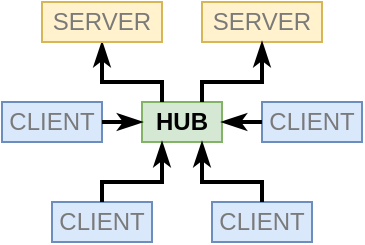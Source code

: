 <mxfile version="15.7.3" type="device"><diagram id="l3Qsct1hvlaSnixKdX3l" name="logo_arrows"><mxGraphModel dx="525" dy="469" grid="1" gridSize="10" guides="1" tooltips="1" connect="1" arrows="1" fold="1" page="1" pageScale="1" pageWidth="1100" pageHeight="850" math="0" shadow="0"><root><mxCell id="0"/><mxCell id="1" parent="0"/><mxCell id="Uj6HhsuObA_8HnNMztdt-1" value="HUB" style="rounded=0;whiteSpace=wrap;html=1;fillColor=#d5e8d4;strokeColor=#82b366;fontStyle=1" parent="1" vertex="1"><mxGeometry x="400" y="230" width="40" height="20" as="geometry"/></mxCell><mxCell id="Uj6HhsuObA_8HnNMztdt-2" value="CLIENT" style="rounded=0;whiteSpace=wrap;html=1;fillColor=#dae8fc;strokeColor=#6c8ebf;fontColor=#7A7A7A;" parent="1" vertex="1"><mxGeometry x="355" y="280" width="50" height="20" as="geometry"/></mxCell><mxCell id="Uj6HhsuObA_8HnNMztdt-3" value="CLIENT" style="rounded=0;whiteSpace=wrap;html=1;fillColor=#dae8fc;strokeColor=#6c8ebf;fontColor=#7A7A7A;" parent="1" vertex="1"><mxGeometry x="435" y="280" width="50" height="20" as="geometry"/></mxCell><mxCell id="Uj6HhsuObA_8HnNMztdt-9" style="edgeStyle=orthogonalEdgeStyle;rounded=0;orthogonalLoop=1;jettySize=auto;html=1;exitX=0.5;exitY=1;exitDx=0;exitDy=0;entryX=0.25;entryY=0;entryDx=0;entryDy=0;endArrow=none;endFill=0;strokeWidth=2;startArrow=classicThin;startFill=1;" parent="1" source="Uj6HhsuObA_8HnNMztdt-4" target="Uj6HhsuObA_8HnNMztdt-1" edge="1"><mxGeometry relative="1" as="geometry"><Array as="points"><mxPoint x="380" y="220"/><mxPoint x="410" y="220"/></Array></mxGeometry></mxCell><mxCell id="Uj6HhsuObA_8HnNMztdt-4" value="SERVER" style="rounded=0;whiteSpace=wrap;html=1;fillColor=#fff2cc;strokeColor=#d6b656;fontColor=#7A7A7A;" parent="1" vertex="1"><mxGeometry x="350" y="180" width="60" height="20" as="geometry"/></mxCell><mxCell id="Uj6HhsuObA_8HnNMztdt-5" value="SERVER" style="rounded=0;whiteSpace=wrap;html=1;fillColor=#fff2cc;strokeColor=#d6b656;fontColor=#7A7A7A;" parent="1" vertex="1"><mxGeometry x="430" y="180" width="60" height="20" as="geometry"/></mxCell><mxCell id="Uj6HhsuObA_8HnNMztdt-10" style="edgeStyle=orthogonalEdgeStyle;rounded=0;orthogonalLoop=1;jettySize=auto;html=1;exitX=0.5;exitY=1;exitDx=0;exitDy=0;entryX=0.75;entryY=0;entryDx=0;entryDy=0;endArrow=none;endFill=0;strokeWidth=2;startArrow=classicThin;startFill=1;" parent="1" source="Uj6HhsuObA_8HnNMztdt-5" target="Uj6HhsuObA_8HnNMztdt-1" edge="1"><mxGeometry relative="1" as="geometry"><mxPoint x="390" y="220" as="sourcePoint"/><mxPoint x="420" y="240" as="targetPoint"/><Array as="points"><mxPoint x="460" y="220"/><mxPoint x="430" y="220"/></Array></mxGeometry></mxCell><mxCell id="Uj6HhsuObA_8HnNMztdt-11" style="edgeStyle=orthogonalEdgeStyle;rounded=0;orthogonalLoop=1;jettySize=auto;html=1;entryX=0.5;entryY=0;entryDx=0;entryDy=0;endArrow=none;endFill=0;exitX=0.75;exitY=1;exitDx=0;exitDy=0;strokeWidth=2;startArrow=classicThin;startFill=1;" parent="1" source="Uj6HhsuObA_8HnNMztdt-1" target="Uj6HhsuObA_8HnNMztdt-3" edge="1"><mxGeometry relative="1" as="geometry"><mxPoint x="420" y="270" as="sourcePoint"/><mxPoint x="460" y="270" as="targetPoint"/><Array as="points"><mxPoint x="430" y="270"/><mxPoint x="460" y="270"/></Array></mxGeometry></mxCell><mxCell id="Uj6HhsuObA_8HnNMztdt-12" style="edgeStyle=orthogonalEdgeStyle;rounded=0;orthogonalLoop=1;jettySize=auto;html=1;exitX=0.5;exitY=0;exitDx=0;exitDy=0;entryX=0.25;entryY=1;entryDx=0;entryDy=0;endArrow=classicThin;endFill=1;strokeWidth=2;" parent="1" source="Uj6HhsuObA_8HnNMztdt-2" target="Uj6HhsuObA_8HnNMztdt-1" edge="1"><mxGeometry relative="1" as="geometry"><mxPoint x="410" y="240" as="sourcePoint"/><mxPoint x="440" y="260" as="targetPoint"/><Array as="points"><mxPoint x="380" y="270"/><mxPoint x="410" y="270"/></Array></mxGeometry></mxCell><mxCell id="Uj6HhsuObA_8HnNMztdt-13" value="CLIENT" style="rounded=0;whiteSpace=wrap;html=1;fillColor=#dae8fc;strokeColor=#6c8ebf;fontColor=#7A7A7A;" parent="1" vertex="1"><mxGeometry x="460" y="230" width="50" height="20" as="geometry"/></mxCell><mxCell id="Uj6HhsuObA_8HnNMztdt-14" value="CLIENT" style="rounded=0;whiteSpace=wrap;html=1;fillColor=#dae8fc;strokeColor=#6c8ebf;fontColor=#7A7A7A;" parent="1" vertex="1"><mxGeometry x="330" y="230" width="50" height="20" as="geometry"/></mxCell><mxCell id="Uj6HhsuObA_8HnNMztdt-15" style="edgeStyle=orthogonalEdgeStyle;rounded=0;orthogonalLoop=1;jettySize=auto;html=1;exitX=1;exitY=0.5;exitDx=0;exitDy=0;entryX=0;entryY=0.5;entryDx=0;entryDy=0;endArrow=classicThin;endFill=1;strokeWidth=2;" parent="1" source="Uj6HhsuObA_8HnNMztdt-14" target="Uj6HhsuObA_8HnNMztdt-1" edge="1"><mxGeometry relative="1" as="geometry"><mxPoint x="390" y="280" as="sourcePoint"/><mxPoint x="420" y="260" as="targetPoint"/><Array as="points"><mxPoint x="390" y="240"/><mxPoint x="390" y="240"/></Array></mxGeometry></mxCell><mxCell id="Uj6HhsuObA_8HnNMztdt-16" style="edgeStyle=orthogonalEdgeStyle;rounded=0;orthogonalLoop=1;jettySize=auto;html=1;exitX=1;exitY=0.5;exitDx=0;exitDy=0;entryX=0;entryY=0.5;entryDx=0;entryDy=0;endArrow=none;endFill=0;strokeWidth=2;startArrow=classicThin;startFill=1;" parent="1" source="Uj6HhsuObA_8HnNMztdt-1" target="Uj6HhsuObA_8HnNMztdt-13" edge="1"><mxGeometry relative="1" as="geometry"><mxPoint x="380" y="250" as="sourcePoint"/><mxPoint x="410" y="250" as="targetPoint"/><Array as="points"/></mxGeometry></mxCell></root></mxGraphModel></diagram></mxfile>